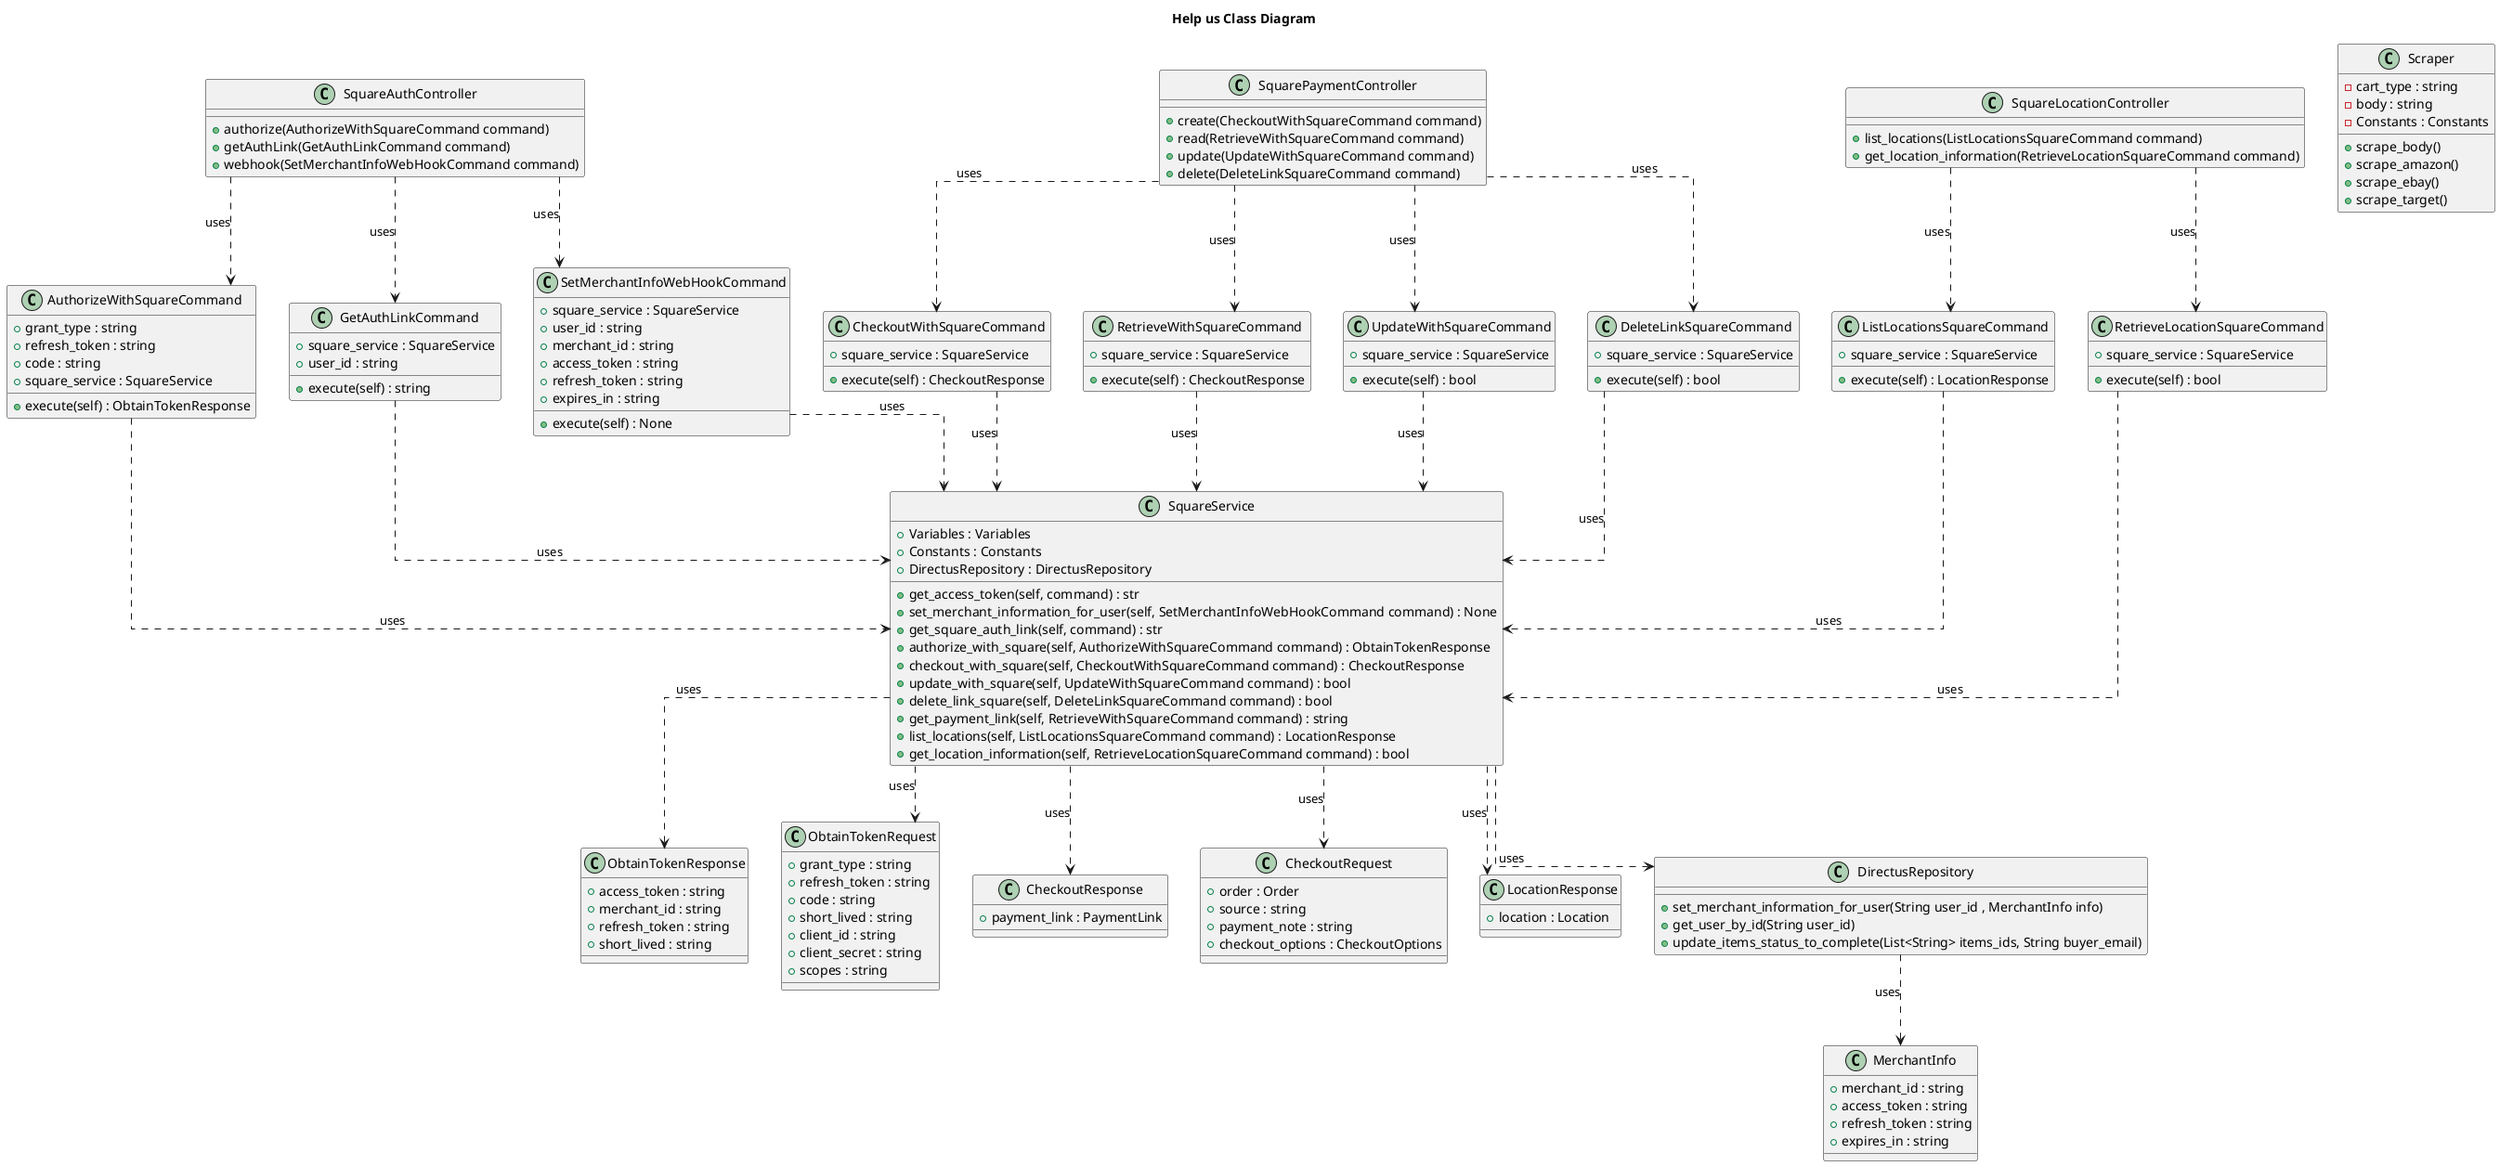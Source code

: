 @startuml "Help us Class Diagram"
title "Help us Class Diagram"

' avoid problems with angled crows feet
skinparam linetype ortho

class SquareAuthController {
    + authorize(AuthorizeWithSquareCommand command)
    + getAuthLink(GetAuthLinkCommand command)
    + webhook(SetMerchantInfoWebHookCommand command)
}

class AuthorizeWithSquareCommand {
    + grant_type : string
    + refresh_token : string
    + code : string
    + square_service : SquareService
    + execute(self) : ObtainTokenResponse
}

class GetAuthLinkCommand {
    + square_service : SquareService
    + user_id : string
    + execute(self) : string
}

SquareAuthController ..> AuthorizeWithSquareCommand : uses
SquareAuthController ..> GetAuthLinkCommand : uses

class SquareService {
    + Variables : Variables
    + Constants : Constants
    + DirectusRepository : DirectusRepository
    + get_access_token(self, command) : str
    + set_merchant_information_for_user(self, SetMerchantInfoWebHookCommand command) : None
    + get_square_auth_link(self, command) : str
    + authorize_with_square(self, AuthorizeWithSquareCommand command) : ObtainTokenResponse
    + checkout_with_square(self, CheckoutWithSquareCommand command) : CheckoutResponse
    + update_with_square(self, UpdateWithSquareCommand command) : bool
    + delete_link_square(self, DeleteLinkSquareCommand command) : bool
    + get_payment_link(self, RetrieveWithSquareCommand command) : string
    + list_locations(self, ListLocationsSquareCommand command) : LocationResponse
    + get_location_information(self, RetrieveLocationSquareCommand command) : bool
}

class ObtainTokenResponse {
    + access_token : string
    + merchant_id : string
    + refresh_token : string
    + short_lived : string
}

class ObtainTokenRequest {
    + grant_type : string
    + refresh_token : string
    + code : string
    + short_lived : string
    + client_id : string
    + client_secret : string
    + scopes : string
}

SquareService ..> ObtainTokenResponse : uses
SquareService ..> ObtainTokenRequest : uses
AuthorizeWithSquareCommand ..> SquareService : uses
GetAuthLinkCommand ..> SquareService : uses

class SquarePaymentController {
    + create(CheckoutWithSquareCommand command)
    + read(RetrieveWithSquareCommand command)
    + update(UpdateWithSquareCommand command)
    + delete(DeleteLinkSquareCommand command)
}

class CheckoutWithSquareCommand {
    + square_service : SquareService
    + execute(self) : CheckoutResponse
}

class RetrieveWithSquareCommand {
    + square_service : SquareService
    + execute(self) : CheckoutResponse
}

class UpdateWithSquareCommand {
    + square_service : SquareService
    + execute(self) : bool
}

class DeleteLinkSquareCommand {
    + square_service : SquareService
    + execute(self) : bool
}

class CheckoutResponse {
    + payment_link : PaymentLink
}

class  CheckoutRequest{
    + order : Order
    + source : string
    + payment_note : string
    + checkout_options : CheckoutOptions
    }

SquareService ..> CheckoutResponse : uses
SquareService ..> CheckoutRequest : uses




SquarePaymentController ..> CheckoutWithSquareCommand : uses
SquarePaymentController ..> RetrieveWithSquareCommand : uses
SquarePaymentController ..> UpdateWithSquareCommand : uses
SquarePaymentController ..> DeleteLinkSquareCommand : uses

CheckoutWithSquareCommand ..> SquareService : uses
RetrieveWithSquareCommand ..> SquareService : uses
UpdateWithSquareCommand ..> SquareService : uses
DeleteLinkSquareCommand ..> SquareService : uses

class SquareLocationController {
    + list_locations(ListLocationsSquareCommand command)
    + get_location_information(RetrieveLocationSquareCommand command)
}

class ListLocationsSquareCommand {
    + square_service : SquareService
    + execute(self) : LocationResponse
}

class RetrieveLocationSquareCommand {
    + square_service : SquareService
    + execute(self) : bool
}

class LocationResponse {
    + location : Location
}


SquareLocationController ..> ListLocationsSquareCommand : uses
SquareLocationController ..> RetrieveLocationSquareCommand : uses
ListLocationsSquareCommand ..> SquareService : uses
RetrieveLocationSquareCommand ..> SquareService : uses
SquareService ..> LocationResponse : uses

class DirectusRepository {
    + set_merchant_information_for_user(String user_id , MerchantInfo info)
    + get_user_by_id(String user_id)
    + update_items_status_to_complete(List<String> items_ids, String buyer_email)
}

class MerchantInfo {
    + merchant_id : string
    + access_token : string
    + refresh_token : string
    + expires_in : string
}

class SetMerchantInfoWebHookCommand {
    + square_service : SquareService
    + user_id : string
    + merchant_id : string
    + access_token : string
    + refresh_token : string
    + expires_in : string
    + execute(self) : None
}

DirectusRepository ..> MerchantInfo : uses
SquareService ..> DirectusRepository : uses
SetMerchantInfoWebHookCommand ..> SquareService : uses
SquareAuthController ..> SetMerchantInfoWebHookCommand : uses


class Scraper {
    - cart_type : string
    - body : string
    - Constants : Constants
    + scrape_body()
    + scrape_amazon()
    + scrape_ebay()
    + scrape_target()
}

@enduml


